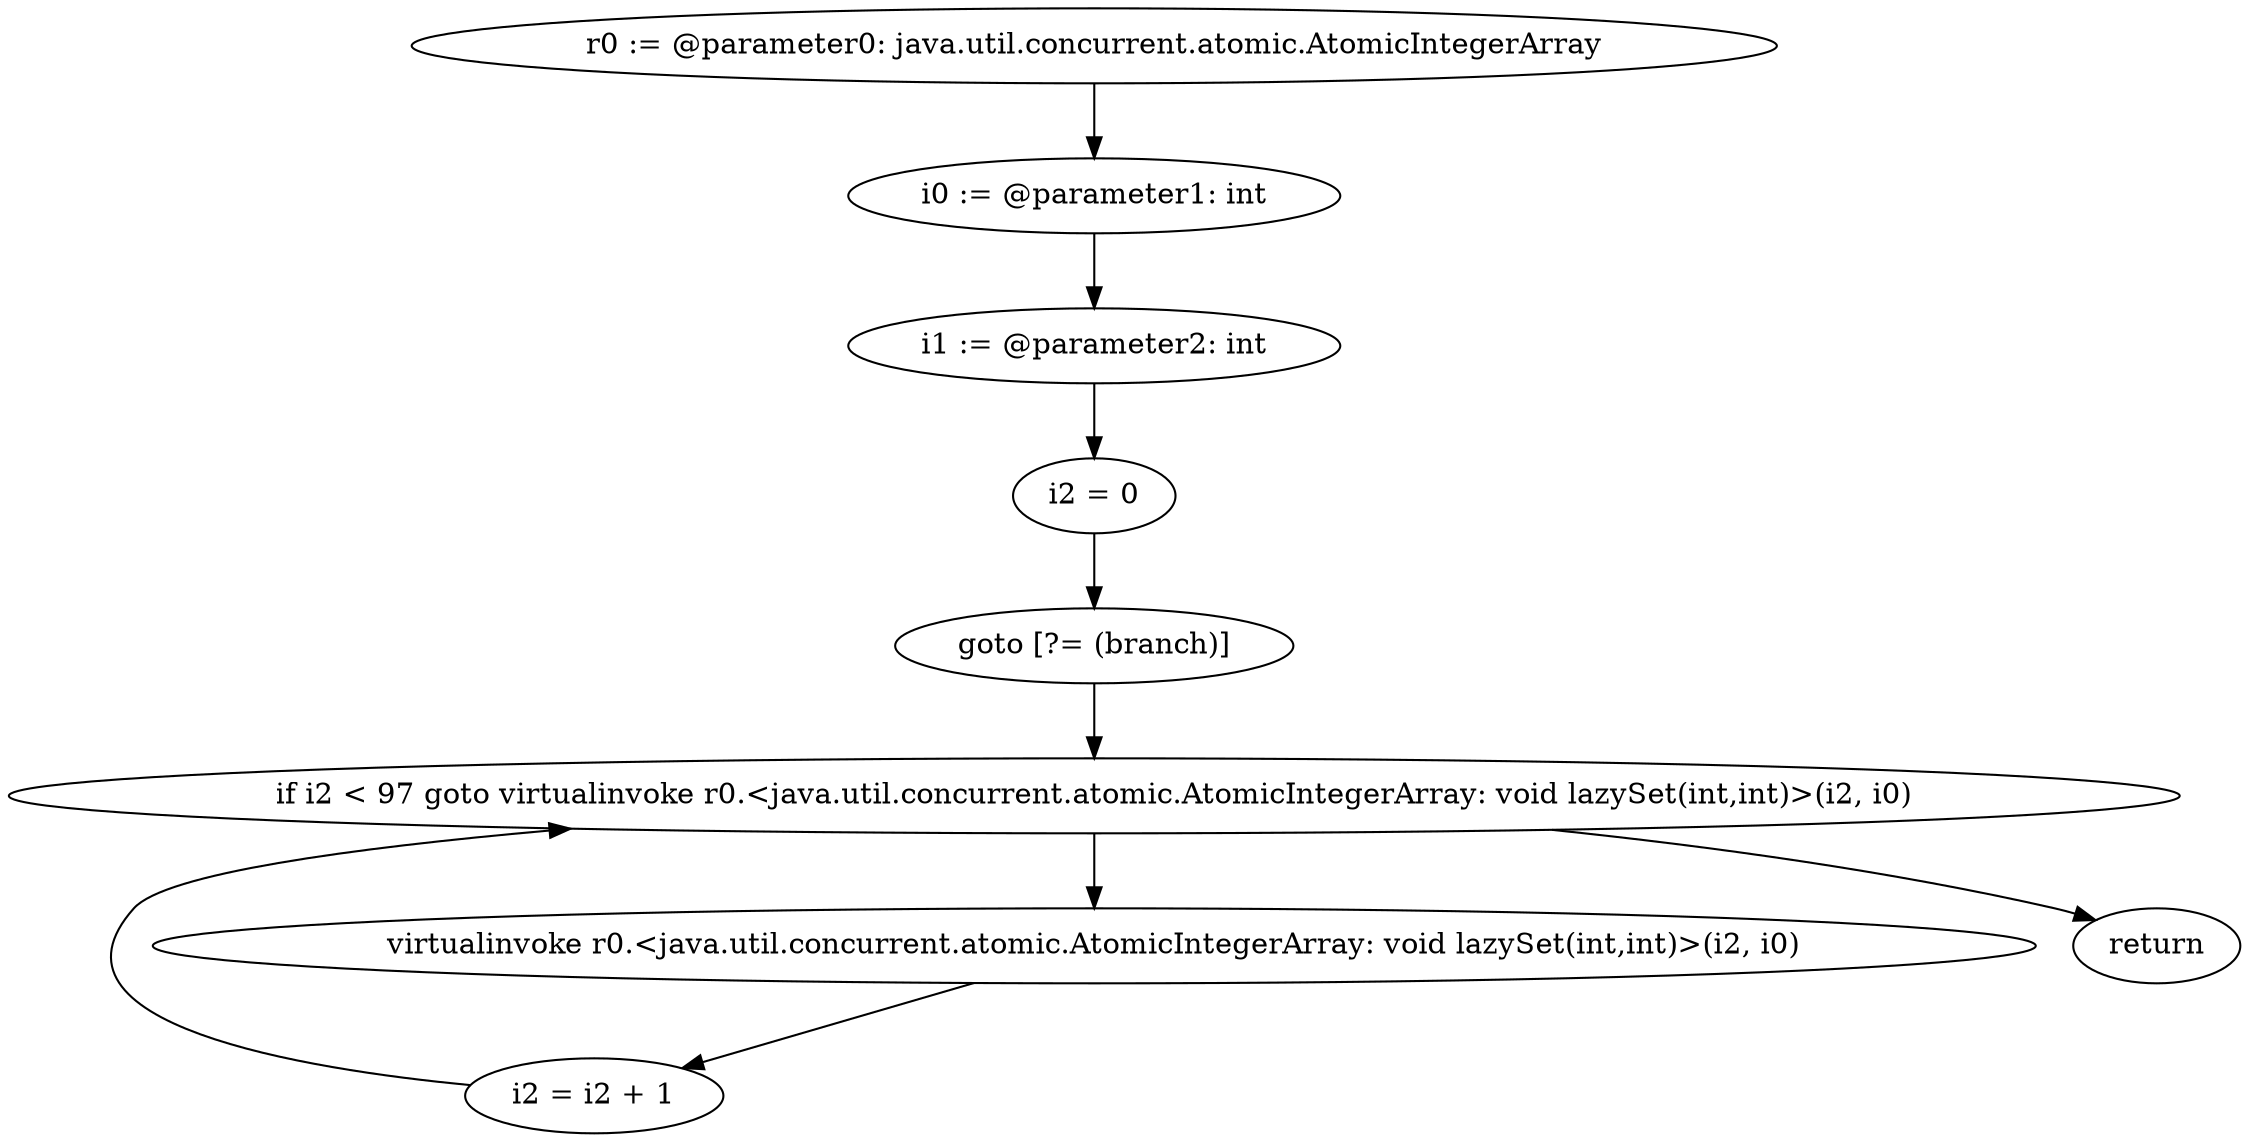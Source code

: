 digraph "unitGraph" {
    "r0 := @parameter0: java.util.concurrent.atomic.AtomicIntegerArray"
    "i0 := @parameter1: int"
    "i1 := @parameter2: int"
    "i2 = 0"
    "goto [?= (branch)]"
    "virtualinvoke r0.<java.util.concurrent.atomic.AtomicIntegerArray: void lazySet(int,int)>(i2, i0)"
    "i2 = i2 + 1"
    "if i2 < 97 goto virtualinvoke r0.<java.util.concurrent.atomic.AtomicIntegerArray: void lazySet(int,int)>(i2, i0)"
    "return"
    "r0 := @parameter0: java.util.concurrent.atomic.AtomicIntegerArray"->"i0 := @parameter1: int";
    "i0 := @parameter1: int"->"i1 := @parameter2: int";
    "i1 := @parameter2: int"->"i2 = 0";
    "i2 = 0"->"goto [?= (branch)]";
    "goto [?= (branch)]"->"if i2 < 97 goto virtualinvoke r0.<java.util.concurrent.atomic.AtomicIntegerArray: void lazySet(int,int)>(i2, i0)";
    "virtualinvoke r0.<java.util.concurrent.atomic.AtomicIntegerArray: void lazySet(int,int)>(i2, i0)"->"i2 = i2 + 1";
    "i2 = i2 + 1"->"if i2 < 97 goto virtualinvoke r0.<java.util.concurrent.atomic.AtomicIntegerArray: void lazySet(int,int)>(i2, i0)";
    "if i2 < 97 goto virtualinvoke r0.<java.util.concurrent.atomic.AtomicIntegerArray: void lazySet(int,int)>(i2, i0)"->"return";
    "if i2 < 97 goto virtualinvoke r0.<java.util.concurrent.atomic.AtomicIntegerArray: void lazySet(int,int)>(i2, i0)"->"virtualinvoke r0.<java.util.concurrent.atomic.AtomicIntegerArray: void lazySet(int,int)>(i2, i0)";
}
